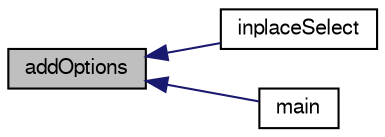 digraph "addOptions"
{
  bgcolor="transparent";
  edge [fontname="FreeSans",fontsize="10",labelfontname="FreeSans",labelfontsize="10"];
  node [fontname="FreeSans",fontsize="10",shape=record];
  rankdir="LR";
  Node265 [label="addOptions",height=0.2,width=0.4,color="black", fillcolor="grey75", style="filled", fontcolor="black"];
  Node265 -> Node266 [dir="back",color="midnightblue",fontsize="10",style="solid",fontname="FreeSans"];
  Node266 [label="inplaceSelect",height=0.2,width=0.4,color="black",URL="$a26358.html#a7e4f796e10a58503938e9c7dc5ceaf2f",tooltip="Select a list of Time values that are within the ranges. "];
  Node265 -> Node267 [dir="back",color="midnightblue",fontsize="10",style="solid",fontname="FreeSans"];
  Node267 [label="main",height=0.2,width=0.4,color="black",URL="$a13946.html#a0ddf1224851353fc92bfbff6f499fa97"];
}
